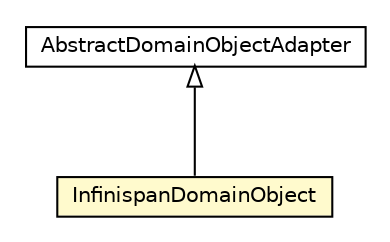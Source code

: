 #!/usr/local/bin/dot
#
# Class diagram 
# Generated by UMLGraph version 5.1 (http://www.umlgraph.org/)
#

digraph G {
	edge [fontname="Helvetica",fontsize=10,labelfontname="Helvetica",labelfontsize=10];
	node [fontname="Helvetica",fontsize=10,shape=plaintext];
	nodesep=0.25;
	ranksep=0.5;
	// pt.ist.fenixframework.core.AbstractDomainObjectAdapter
	c92622 [label=<<table title="pt.ist.fenixframework.core.AbstractDomainObjectAdapter" border="0" cellborder="1" cellspacing="0" cellpadding="2" port="p" href="../../core/AbstractDomainObjectAdapter.html">
		<tr><td><table border="0" cellspacing="0" cellpadding="1">
<tr><td align="center" balign="center"> AbstractDomainObjectAdapter </td></tr>
		</table></td></tr>
		</table>>, fontname="Helvetica", fontcolor="black", fontsize=10.0];
	// pt.ist.fenixframework.backend.infinispan.InfinispanDomainObject
	c92790 [label=<<table title="pt.ist.fenixframework.backend.infinispan.InfinispanDomainObject" border="0" cellborder="1" cellspacing="0" cellpadding="2" port="p" bgcolor="lemonChiffon" href="./InfinispanDomainObject.html">
		<tr><td><table border="0" cellspacing="0" cellpadding="1">
<tr><td align="center" balign="center"> InfinispanDomainObject </td></tr>
		</table></td></tr>
		</table>>, fontname="Helvetica", fontcolor="black", fontsize=10.0];
	//pt.ist.fenixframework.backend.infinispan.InfinispanDomainObject extends pt.ist.fenixframework.core.AbstractDomainObjectAdapter
	c92622:p -> c92790:p [dir=back,arrowtail=empty];
}

